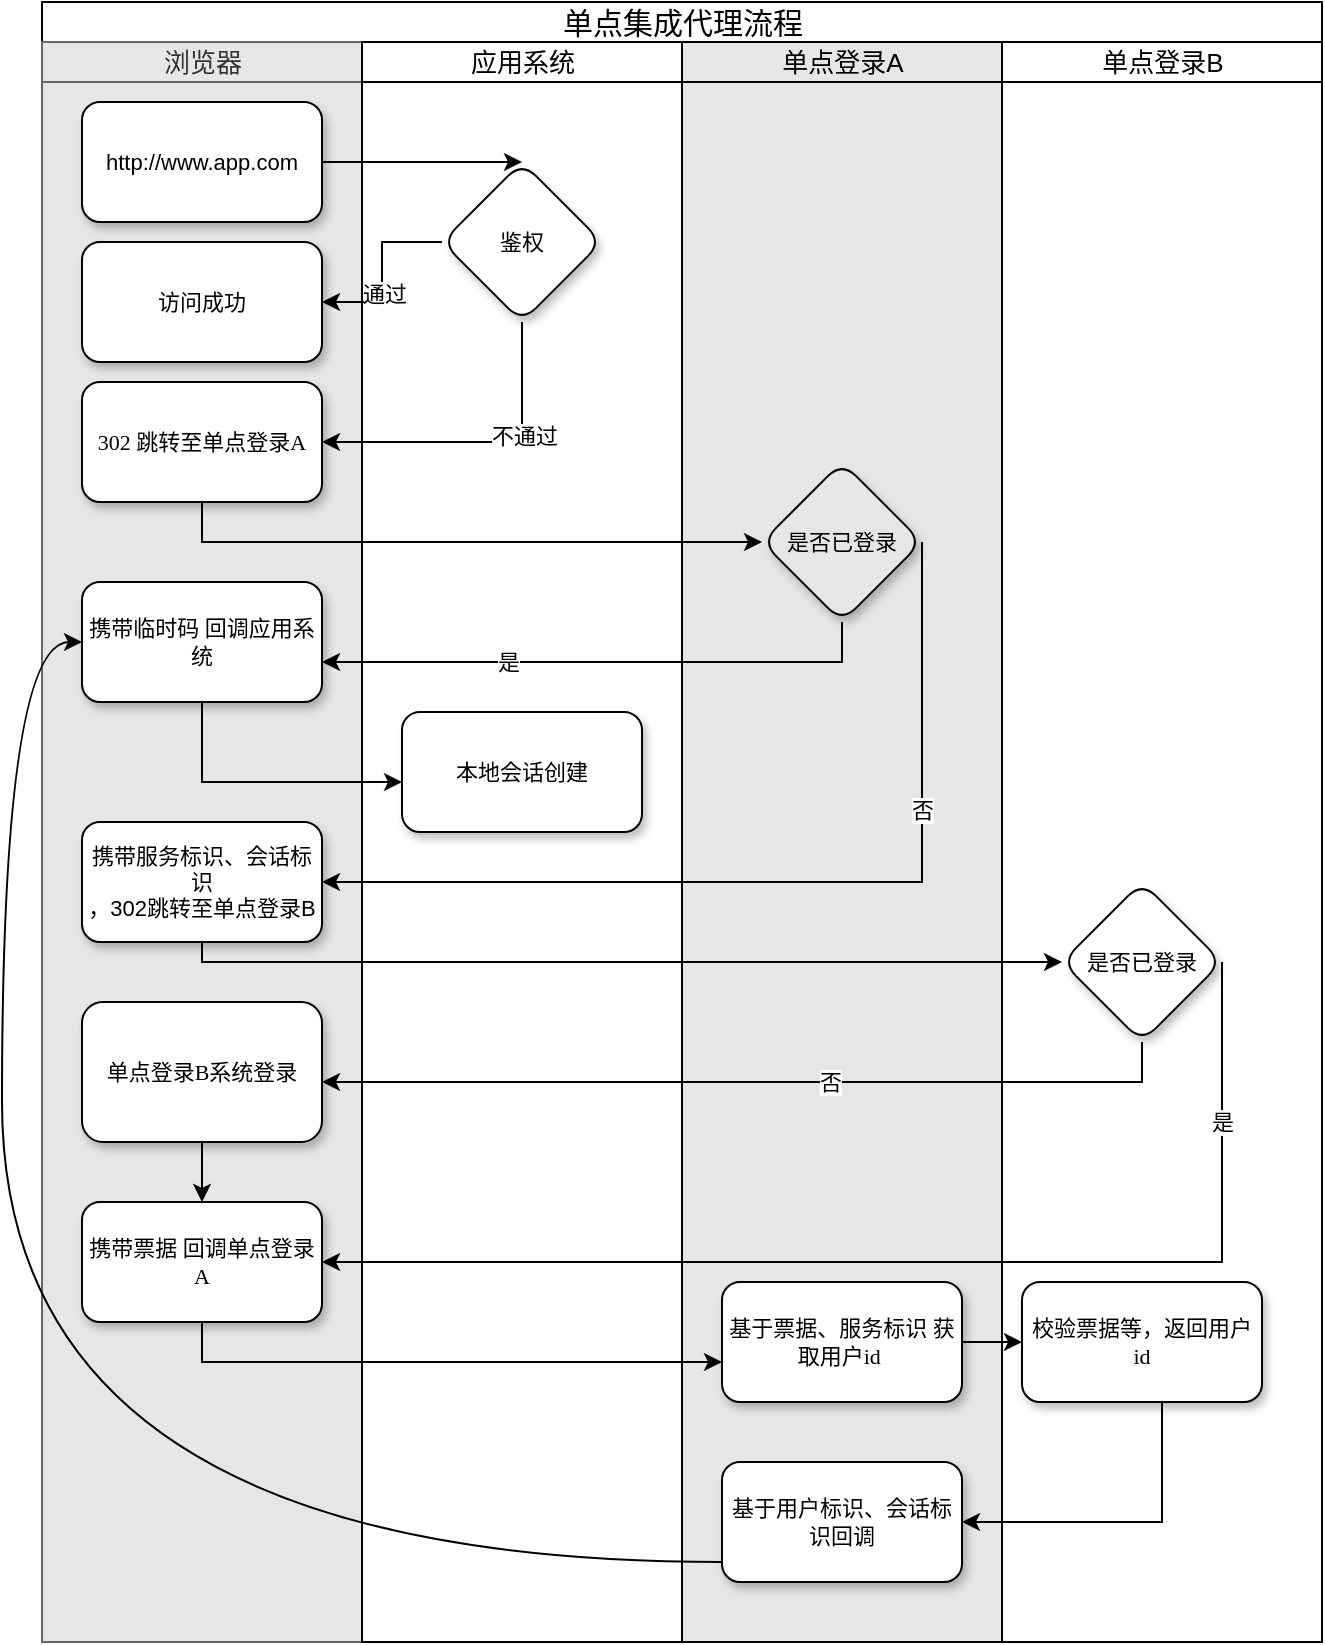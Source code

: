 <mxfile version="24.2.1" type="github">
  <diagram name="Page-1" id="74e2e168-ea6b-b213-b513-2b3c1d86103e">
    <mxGraphModel dx="1434" dy="780" grid="1" gridSize="10" guides="1" tooltips="1" connect="1" arrows="1" fold="1" page="1" pageScale="1" pageWidth="1100" pageHeight="850" background="none" math="0" shadow="0">
      <root>
        <mxCell id="0" />
        <mxCell id="1" parent="0" />
        <mxCell id="77e6c97f196da883-1" value="&lt;font style=&quot;font-weight: normal; font-size: 15px;&quot;&gt;单点集成代理流程&lt;/font&gt;" style="swimlane;html=1;childLayout=stackLayout;startSize=20;rounded=0;shadow=0;labelBackgroundColor=none;strokeWidth=1;fontFamily=Verdana;fontSize=8;align=center;swimlaneFillColor=#FFFFFF;" parent="1" vertex="1">
          <mxGeometry x="70" y="40" width="640" height="820" as="geometry" />
        </mxCell>
        <mxCell id="77e6c97f196da883-3" value="&lt;span style=&quot;font-weight: normal;&quot;&gt;&lt;font style=&quot;font-size: 13px;&quot;&gt;浏览器&lt;/font&gt;&lt;/span&gt;" style="swimlane;html=1;startSize=20;swimlaneFillColor=#E6E6E6;fillColor=#E6E6E6;fontColor=#333333;strokeColor=#666666;" parent="77e6c97f196da883-1" vertex="1">
          <mxGeometry y="20" width="160" height="800" as="geometry" />
        </mxCell>
        <mxCell id="Gtd-e73TPwi6iVOvgfYK-9" value="&lt;font style=&quot;font-size: 11px;&quot;&gt;访问成功&lt;/font&gt;" style="whiteSpace=wrap;html=1;fontSize=8;fontFamily=Verdana;rounded=1;shadow=1;labelBackgroundColor=none;strokeWidth=1;" parent="77e6c97f196da883-3" vertex="1">
          <mxGeometry x="20" y="100" width="120" height="60" as="geometry" />
        </mxCell>
        <mxCell id="Gtd-e73TPwi6iVOvgfYK-16" value="&lt;font style=&quot;font-size: 11px;&quot;&gt;302 跳转至单点登录A&lt;/font&gt;" style="whiteSpace=wrap;html=1;fontSize=8;fontFamily=Verdana;rounded=1;shadow=1;labelBackgroundColor=none;strokeWidth=1;" parent="77e6c97f196da883-3" vertex="1">
          <mxGeometry x="20" y="170" width="120" height="60" as="geometry" />
        </mxCell>
        <mxCell id="Gtd-e73TPwi6iVOvgfYK-27" value="&lt;font style=&quot;font-size: 11px;&quot;&gt;携带临时码 回调应用系统&lt;/font&gt;" style="whiteSpace=wrap;html=1;fontSize=8;fontFamily=Verdana;rounded=1;shadow=1;labelBackgroundColor=none;strokeWidth=1;" parent="77e6c97f196da883-3" vertex="1">
          <mxGeometry x="20" y="270" width="120" height="60" as="geometry" />
        </mxCell>
        <mxCell id="Gtd-e73TPwi6iVOvgfYK-32" value="&lt;font style=&quot;font-size: 11px;&quot;&gt;&lt;span style=&quot;font-family: Helvetica; background-color: rgb(255, 255, 255);&quot;&gt;携带服务标识、&lt;/span&gt;&lt;font style=&quot;font-size: 11px;&quot;&gt;会话标识&lt;/font&gt;&lt;span style=&quot;font-family: Helvetica; background-color: rgb(255, 255, 255);&quot;&gt;&lt;br&gt;，302跳转至单点登录B&lt;/span&gt;&lt;/font&gt;" style="whiteSpace=wrap;html=1;fontSize=8;fontFamily=Verdana;rounded=1;shadow=1;labelBackgroundColor=none;strokeWidth=1;" parent="77e6c97f196da883-3" vertex="1">
          <mxGeometry x="20" y="390" width="120" height="60" as="geometry" />
        </mxCell>
        <mxCell id="Gtd-e73TPwi6iVOvgfYK-44" value="&lt;font style=&quot;font-size: 11px;&quot;&gt;携带票据 回调单点登录A&lt;/font&gt;" style="whiteSpace=wrap;html=1;fontSize=8;fontFamily=Verdana;rounded=1;shadow=1;labelBackgroundColor=none;strokeWidth=1;" parent="77e6c97f196da883-3" vertex="1">
          <mxGeometry x="20" y="580" width="120" height="60" as="geometry" />
        </mxCell>
        <mxCell id="Gtd-e73TPwi6iVOvgfYK-59" style="edgeStyle=orthogonalEdgeStyle;rounded=0;orthogonalLoop=1;jettySize=auto;html=1;entryX=0.5;entryY=0;entryDx=0;entryDy=0;fontFamily=Helvetica;fontSize=8;fontColor=#000000;" parent="77e6c97f196da883-3" source="Gtd-e73TPwi6iVOvgfYK-54" target="Gtd-e73TPwi6iVOvgfYK-44" edge="1">
          <mxGeometry relative="1" as="geometry" />
        </mxCell>
        <mxCell id="Gtd-e73TPwi6iVOvgfYK-54" value="&lt;font style=&quot;font-size: 11px;&quot;&gt;单点登录B系统登录&lt;/font&gt;" style="whiteSpace=wrap;html=1;fontSize=8;fontFamily=Verdana;rounded=1;shadow=1;labelBackgroundColor=none;strokeWidth=1;" parent="77e6c97f196da883-3" vertex="1">
          <mxGeometry x="20" y="480" width="120" height="70" as="geometry" />
        </mxCell>
        <mxCell id="Gtd-e73TPwi6iVOvgfYK-58" value="&lt;span style=&quot;font-family: Helvetica;&quot;&gt;&lt;font style=&quot;font-size: 11px;&quot;&gt;http://www.app.com&lt;/font&gt;&lt;/span&gt;" style="whiteSpace=wrap;html=1;fontSize=8;fontFamily=Verdana;rounded=1;shadow=1;labelBackgroundColor=none;strokeWidth=1;" parent="77e6c97f196da883-3" vertex="1">
          <mxGeometry x="20" y="30" width="120" height="60" as="geometry" />
        </mxCell>
        <mxCell id="77e6c97f196da883-4" value="&lt;span style=&quot;font-weight: normal;&quot;&gt;&lt;font style=&quot;font-size: 13px;&quot;&gt;应用系统&lt;/font&gt;&lt;/span&gt;" style="swimlane;html=1;startSize=20;fillColor=#FFFFFF;swimlaneFillColor=#FFFFFF;" parent="77e6c97f196da883-1" vertex="1">
          <mxGeometry x="160" y="20" width="160" height="800" as="geometry" />
        </mxCell>
        <mxCell id="Gtd-e73TPwi6iVOvgfYK-7" value="&lt;font style=&quot;font-size: 11px;&quot;&gt;鉴权&lt;/font&gt;" style="rhombus;whiteSpace=wrap;html=1;fontSize=8;fontFamily=Verdana;rounded=1;shadow=1;labelBackgroundColor=none;strokeWidth=1;" parent="77e6c97f196da883-4" vertex="1">
          <mxGeometry x="40" y="60" width="80" height="80" as="geometry" />
        </mxCell>
        <mxCell id="Gtd-e73TPwi6iVOvgfYK-30" value="&lt;font style=&quot;font-size: 11px;&quot;&gt;本地会话创建&lt;/font&gt;" style="whiteSpace=wrap;html=1;fontSize=8;fontFamily=Verdana;rounded=1;shadow=1;labelBackgroundColor=none;strokeWidth=1;" parent="77e6c97f196da883-4" vertex="1">
          <mxGeometry x="20" y="335" width="120" height="60" as="geometry" />
        </mxCell>
        <mxCell id="77e6c97f196da883-5" value="&lt;span style=&quot;font-weight: normal;&quot;&gt;&lt;font style=&quot;font-size: 13px;&quot;&gt;单点登录A&lt;/font&gt;&lt;/span&gt;" style="swimlane;html=1;startSize=20;swimlaneFillColor=#E6E6E6;fillColor=#E6E6E6;" parent="77e6c97f196da883-1" vertex="1">
          <mxGeometry x="320" y="20" width="160" height="800" as="geometry" />
        </mxCell>
        <mxCell id="Gtd-e73TPwi6iVOvgfYK-23" value="&lt;font style=&quot;font-size: 11px;&quot;&gt;是否已登录&lt;/font&gt;" style="rhombus;whiteSpace=wrap;html=1;fontSize=8;fontFamily=Verdana;rounded=1;shadow=1;labelBackgroundColor=none;strokeWidth=1;fillColor=#E6E6E6;" parent="77e6c97f196da883-5" vertex="1">
          <mxGeometry x="40" y="210" width="80" height="80" as="geometry" />
        </mxCell>
        <mxCell id="Gtd-e73TPwi6iVOvgfYK-47" value="&lt;font style=&quot;font-size: 11px;&quot;&gt;基于票据、服务标识 获取用户id&amp;nbsp;&lt;/font&gt;" style="whiteSpace=wrap;html=1;fontSize=8;fontFamily=Verdana;rounded=1;shadow=1;labelBackgroundColor=none;strokeWidth=1;" parent="77e6c97f196da883-5" vertex="1">
          <mxGeometry x="20" y="620" width="120" height="60" as="geometry" />
        </mxCell>
        <mxCell id="Gtd-e73TPwi6iVOvgfYK-51" value="&lt;font style=&quot;font-size: 11px;&quot;&gt;基于用户标识、会话标识回调&lt;/font&gt;" style="whiteSpace=wrap;html=1;fontSize=8;fontFamily=Verdana;rounded=1;shadow=1;labelBackgroundColor=none;strokeWidth=1;" parent="77e6c97f196da883-5" vertex="1">
          <mxGeometry x="20" y="710" width="120" height="60" as="geometry" />
        </mxCell>
        <mxCell id="Gtd-e73TPwi6iVOvgfYK-13" style="edgeStyle=orthogonalEdgeStyle;rounded=0;orthogonalLoop=1;jettySize=auto;html=1;fontFamily=Helvetica;fontSize=8;" parent="77e6c97f196da883-1" target="Gtd-e73TPwi6iVOvgfYK-7" edge="1">
          <mxGeometry relative="1" as="geometry">
            <mxPoint x="140" y="80" as="sourcePoint" />
            <Array as="points">
              <mxPoint x="190" y="80" />
              <mxPoint x="190" y="80" />
            </Array>
          </mxGeometry>
        </mxCell>
        <mxCell id="Gtd-e73TPwi6iVOvgfYK-10" value="" style="edgeStyle=orthogonalEdgeStyle;rounded=0;orthogonalLoop=1;jettySize=auto;html=1;fontFamily=Helvetica;fontSize=8;" parent="77e6c97f196da883-1" source="Gtd-e73TPwi6iVOvgfYK-7" target="Gtd-e73TPwi6iVOvgfYK-9" edge="1">
          <mxGeometry relative="1" as="geometry" />
        </mxCell>
        <mxCell id="Gtd-e73TPwi6iVOvgfYK-15" value="&lt;font style=&quot;font-size: 11px;&quot;&gt;通过&lt;/font&gt;" style="edgeLabel;html=1;align=center;verticalAlign=middle;resizable=0;points=[];fontSize=8;fontFamily=Helvetica;" parent="Gtd-e73TPwi6iVOvgfYK-10" vertex="1" connectable="0">
          <mxGeometry x="0.24" y="1" relative="1" as="geometry">
            <mxPoint as="offset" />
          </mxGeometry>
        </mxCell>
        <mxCell id="Gtd-e73TPwi6iVOvgfYK-17" value="" style="edgeStyle=orthogonalEdgeStyle;rounded=0;orthogonalLoop=1;jettySize=auto;html=1;fontFamily=Helvetica;fontSize=8;" parent="77e6c97f196da883-1" source="Gtd-e73TPwi6iVOvgfYK-7" target="Gtd-e73TPwi6iVOvgfYK-16" edge="1">
          <mxGeometry relative="1" as="geometry">
            <Array as="points">
              <mxPoint x="240" y="220" />
            </Array>
          </mxGeometry>
        </mxCell>
        <mxCell id="Gtd-e73TPwi6iVOvgfYK-18" value="&lt;font style=&quot;font-size: 11px;&quot;&gt;不通过&lt;/font&gt;" style="edgeLabel;html=1;align=center;verticalAlign=middle;resizable=0;points=[];fontSize=8;fontFamily=Helvetica;" parent="Gtd-e73TPwi6iVOvgfYK-17" vertex="1" connectable="0">
          <mxGeometry x="-0.295" y="1" relative="1" as="geometry">
            <mxPoint as="offset" />
          </mxGeometry>
        </mxCell>
        <mxCell id="Gtd-e73TPwi6iVOvgfYK-24" value="" style="edgeStyle=orthogonalEdgeStyle;rounded=0;orthogonalLoop=1;jettySize=auto;html=1;fontFamily=Helvetica;fontSize=8;" parent="77e6c97f196da883-1" source="Gtd-e73TPwi6iVOvgfYK-16" target="Gtd-e73TPwi6iVOvgfYK-23" edge="1">
          <mxGeometry relative="1" as="geometry">
            <Array as="points">
              <mxPoint x="80" y="270" />
            </Array>
          </mxGeometry>
        </mxCell>
        <mxCell id="Gtd-e73TPwi6iVOvgfYK-28" value="" style="edgeStyle=orthogonalEdgeStyle;rounded=0;orthogonalLoop=1;jettySize=auto;html=1;fontFamily=Helvetica;fontSize=8;" parent="77e6c97f196da883-1" source="Gtd-e73TPwi6iVOvgfYK-23" target="Gtd-e73TPwi6iVOvgfYK-27" edge="1">
          <mxGeometry relative="1" as="geometry">
            <Array as="points">
              <mxPoint x="400" y="330" />
            </Array>
          </mxGeometry>
        </mxCell>
        <mxCell id="Gtd-e73TPwi6iVOvgfYK-29" value="&lt;font style=&quot;font-size: 11px;&quot;&gt;是&lt;/font&gt;" style="edgeLabel;html=1;align=center;verticalAlign=middle;resizable=0;points=[];fontSize=8;fontFamily=Helvetica;" parent="Gtd-e73TPwi6iVOvgfYK-28" vertex="1" connectable="0">
          <mxGeometry x="-0.218" y="1" relative="1" as="geometry">
            <mxPoint x="-78" y="-1" as="offset" />
          </mxGeometry>
        </mxCell>
        <mxCell id="Gtd-e73TPwi6iVOvgfYK-31" value="" style="edgeStyle=orthogonalEdgeStyle;rounded=0;orthogonalLoop=1;jettySize=auto;html=1;fontFamily=Helvetica;fontSize=8;" parent="77e6c97f196da883-1" source="Gtd-e73TPwi6iVOvgfYK-27" target="Gtd-e73TPwi6iVOvgfYK-30" edge="1">
          <mxGeometry relative="1" as="geometry">
            <Array as="points">
              <mxPoint x="80" y="390" />
            </Array>
          </mxGeometry>
        </mxCell>
        <mxCell id="Gtd-e73TPwi6iVOvgfYK-33" value="" style="edgeStyle=orthogonalEdgeStyle;rounded=0;orthogonalLoop=1;jettySize=auto;html=1;fontFamily=Helvetica;fontSize=8;" parent="77e6c97f196da883-1" source="Gtd-e73TPwi6iVOvgfYK-23" target="Gtd-e73TPwi6iVOvgfYK-32" edge="1">
          <mxGeometry relative="1" as="geometry">
            <Array as="points">
              <mxPoint x="440" y="440" />
            </Array>
          </mxGeometry>
        </mxCell>
        <mxCell id="Gtd-e73TPwi6iVOvgfYK-42" value="&lt;font style=&quot;font-size: 11px;&quot;&gt;否&lt;/font&gt;" style="edgeLabel;html=1;align=center;verticalAlign=middle;resizable=0;points=[];fontSize=8;fontFamily=Helvetica;" parent="Gtd-e73TPwi6iVOvgfYK-33" vertex="1" connectable="0">
          <mxGeometry x="-0.431" relative="1" as="geometry">
            <mxPoint as="offset" />
          </mxGeometry>
        </mxCell>
        <mxCell id="Gtd-e73TPwi6iVOvgfYK-37" value="" style="edgeStyle=orthogonalEdgeStyle;rounded=0;orthogonalLoop=1;jettySize=auto;html=1;fontFamily=Helvetica;fontSize=8;entryX=0;entryY=0.5;entryDx=0;entryDy=0;" parent="77e6c97f196da883-1" source="Gtd-e73TPwi6iVOvgfYK-32" target="Gtd-e73TPwi6iVOvgfYK-43" edge="1">
          <mxGeometry relative="1" as="geometry">
            <mxPoint x="510" y="570" as="targetPoint" />
            <Array as="points">
              <mxPoint x="80" y="480" />
            </Array>
          </mxGeometry>
        </mxCell>
        <mxCell id="Gtd-e73TPwi6iVOvgfYK-45" value="" style="edgeStyle=orthogonalEdgeStyle;rounded=0;orthogonalLoop=1;jettySize=auto;html=1;fontFamily=Helvetica;fontSize=8;exitX=1;exitY=0.5;exitDx=0;exitDy=0;" parent="77e6c97f196da883-1" source="Gtd-e73TPwi6iVOvgfYK-43" target="Gtd-e73TPwi6iVOvgfYK-44" edge="1">
          <mxGeometry relative="1" as="geometry">
            <mxPoint x="590" y="691" as="sourcePoint" />
            <Array as="points">
              <mxPoint x="590" y="630" />
            </Array>
          </mxGeometry>
        </mxCell>
        <mxCell id="Gtd-e73TPwi6iVOvgfYK-46" value="&lt;font style=&quot;font-size: 11px;&quot;&gt;是&lt;/font&gt;" style="edgeLabel;html=1;align=center;verticalAlign=middle;resizable=0;points=[];fontSize=8;fontFamily=Helvetica;" parent="Gtd-e73TPwi6iVOvgfYK-45" vertex="1" connectable="0">
          <mxGeometry x="-0.064" y="4" relative="1" as="geometry">
            <mxPoint x="131" y="-74" as="offset" />
          </mxGeometry>
        </mxCell>
        <mxCell id="Gtd-e73TPwi6iVOvgfYK-48" value="" style="edgeStyle=orthogonalEdgeStyle;rounded=0;orthogonalLoop=1;jettySize=auto;html=1;fontFamily=Helvetica;fontSize=8;" parent="77e6c97f196da883-1" source="Gtd-e73TPwi6iVOvgfYK-44" target="Gtd-e73TPwi6iVOvgfYK-47" edge="1">
          <mxGeometry relative="1" as="geometry">
            <Array as="points">
              <mxPoint x="80" y="680" />
            </Array>
          </mxGeometry>
        </mxCell>
        <mxCell id="Gtd-e73TPwi6iVOvgfYK-50" value="" style="edgeStyle=orthogonalEdgeStyle;rounded=0;orthogonalLoop=1;jettySize=auto;html=1;fontFamily=Helvetica;fontSize=8;" parent="77e6c97f196da883-1" source="Gtd-e73TPwi6iVOvgfYK-47" target="Gtd-e73TPwi6iVOvgfYK-49" edge="1">
          <mxGeometry relative="1" as="geometry" />
        </mxCell>
        <mxCell id="Gtd-e73TPwi6iVOvgfYK-55" value="" style="edgeStyle=orthogonalEdgeStyle;rounded=0;orthogonalLoop=1;jettySize=auto;html=1;fontFamily=Helvetica;fontSize=8;fontColor=#FF9999;" parent="77e6c97f196da883-1" source="Gtd-e73TPwi6iVOvgfYK-43" target="Gtd-e73TPwi6iVOvgfYK-54" edge="1">
          <mxGeometry relative="1" as="geometry">
            <Array as="points">
              <mxPoint x="550" y="540" />
            </Array>
          </mxGeometry>
        </mxCell>
        <mxCell id="Gtd-e73TPwi6iVOvgfYK-56" value="&lt;font style=&quot;font-size: 11px;&quot; color=&quot;#000000&quot;&gt;否&lt;/font&gt;" style="edgeLabel;html=1;align=center;verticalAlign=middle;resizable=0;points=[];fontSize=8;fontFamily=Helvetica;fontColor=#FF9999;" parent="Gtd-e73TPwi6iVOvgfYK-55" vertex="1" connectable="0">
          <mxGeometry x="-0.179" relative="1" as="geometry">
            <mxPoint as="offset" />
          </mxGeometry>
        </mxCell>
        <mxCell id="Gtd-e73TPwi6iVOvgfYK-52" value="" style="edgeStyle=orthogonalEdgeStyle;rounded=0;orthogonalLoop=1;jettySize=auto;html=1;fontFamily=Helvetica;fontSize=8;" parent="77e6c97f196da883-1" source="Gtd-e73TPwi6iVOvgfYK-49" target="Gtd-e73TPwi6iVOvgfYK-51" edge="1">
          <mxGeometry relative="1" as="geometry">
            <Array as="points">
              <mxPoint x="560" y="760" />
            </Array>
          </mxGeometry>
        </mxCell>
        <mxCell id="Gtd-e73TPwi6iVOvgfYK-53" style="edgeStyle=orthogonalEdgeStyle;orthogonalLoop=1;jettySize=auto;html=1;entryX=0;entryY=0.5;entryDx=0;entryDy=0;fontFamily=Helvetica;fontSize=8;fontColor=#FF9999;curved=1;" parent="77e6c97f196da883-1" source="Gtd-e73TPwi6iVOvgfYK-51" target="Gtd-e73TPwi6iVOvgfYK-27" edge="1">
          <mxGeometry relative="1" as="geometry">
            <mxPoint x="20" y="416" as="targetPoint" />
            <Array as="points">
              <mxPoint x="-20" y="780" />
              <mxPoint x="-20" y="320" />
            </Array>
          </mxGeometry>
        </mxCell>
        <mxCell id="Gtd-e73TPwi6iVOvgfYK-25" value="&lt;span style=&quot;font-weight: normal;&quot;&gt;&lt;font style=&quot;font-size: 13px;&quot;&gt;单点登录B&lt;/font&gt;&lt;/span&gt;" style="swimlane;html=1;startSize=20;fillColor=#FFFFFF;" parent="77e6c97f196da883-1" vertex="1">
          <mxGeometry x="480" y="20" width="160" height="800" as="geometry" />
        </mxCell>
        <mxCell id="Gtd-e73TPwi6iVOvgfYK-43" value="&lt;span style=&quot;font-size: 11px;&quot;&gt;是否已登录&lt;/span&gt;" style="rhombus;whiteSpace=wrap;html=1;fontSize=8;fontFamily=Verdana;rounded=1;shadow=1;labelBackgroundColor=none;strokeWidth=1;fillColor=#FFFFFF;" parent="Gtd-e73TPwi6iVOvgfYK-25" vertex="1">
          <mxGeometry x="30" y="420" width="80" height="80" as="geometry" />
        </mxCell>
        <mxCell id="Gtd-e73TPwi6iVOvgfYK-49" value="&lt;font style=&quot;font-size: 11px;&quot;&gt;校验票据等，返回用户id&lt;/font&gt;" style="whiteSpace=wrap;html=1;fontSize=8;fontFamily=Verdana;rounded=1;shadow=1;labelBackgroundColor=none;strokeWidth=1;" parent="Gtd-e73TPwi6iVOvgfYK-25" vertex="1">
          <mxGeometry x="10" y="620" width="120" height="60" as="geometry" />
        </mxCell>
      </root>
    </mxGraphModel>
  </diagram>
</mxfile>
